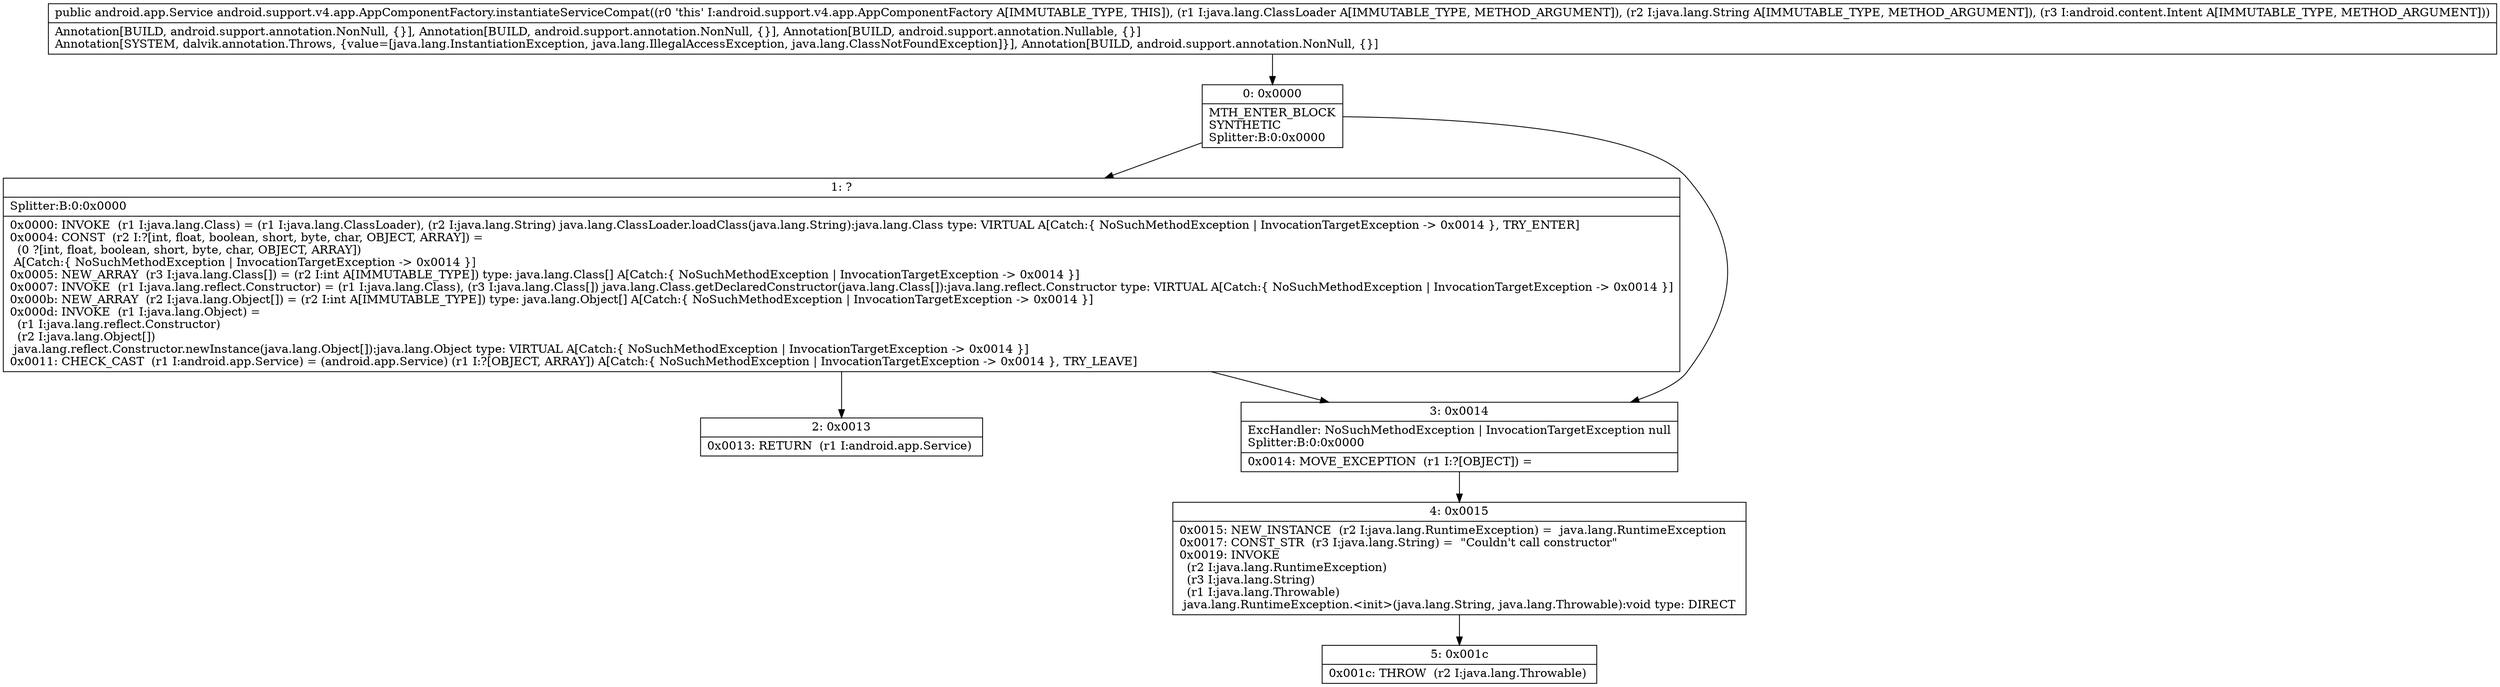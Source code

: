 digraph "CFG forandroid.support.v4.app.AppComponentFactory.instantiateServiceCompat(Ljava\/lang\/ClassLoader;Ljava\/lang\/String;Landroid\/content\/Intent;)Landroid\/app\/Service;" {
Node_0 [shape=record,label="{0\:\ 0x0000|MTH_ENTER_BLOCK\lSYNTHETIC\lSplitter:B:0:0x0000\l}"];
Node_1 [shape=record,label="{1\:\ ?|Splitter:B:0:0x0000\l|0x0000: INVOKE  (r1 I:java.lang.Class) = (r1 I:java.lang.ClassLoader), (r2 I:java.lang.String) java.lang.ClassLoader.loadClass(java.lang.String):java.lang.Class type: VIRTUAL A[Catch:\{ NoSuchMethodException \| InvocationTargetException \-\> 0x0014 \}, TRY_ENTER]\l0x0004: CONST  (r2 I:?[int, float, boolean, short, byte, char, OBJECT, ARRAY]) = \l  (0 ?[int, float, boolean, short, byte, char, OBJECT, ARRAY])\l A[Catch:\{ NoSuchMethodException \| InvocationTargetException \-\> 0x0014 \}]\l0x0005: NEW_ARRAY  (r3 I:java.lang.Class[]) = (r2 I:int A[IMMUTABLE_TYPE]) type: java.lang.Class[] A[Catch:\{ NoSuchMethodException \| InvocationTargetException \-\> 0x0014 \}]\l0x0007: INVOKE  (r1 I:java.lang.reflect.Constructor) = (r1 I:java.lang.Class), (r3 I:java.lang.Class[]) java.lang.Class.getDeclaredConstructor(java.lang.Class[]):java.lang.reflect.Constructor type: VIRTUAL A[Catch:\{ NoSuchMethodException \| InvocationTargetException \-\> 0x0014 \}]\l0x000b: NEW_ARRAY  (r2 I:java.lang.Object[]) = (r2 I:int A[IMMUTABLE_TYPE]) type: java.lang.Object[] A[Catch:\{ NoSuchMethodException \| InvocationTargetException \-\> 0x0014 \}]\l0x000d: INVOKE  (r1 I:java.lang.Object) = \l  (r1 I:java.lang.reflect.Constructor)\l  (r2 I:java.lang.Object[])\l java.lang.reflect.Constructor.newInstance(java.lang.Object[]):java.lang.Object type: VIRTUAL A[Catch:\{ NoSuchMethodException \| InvocationTargetException \-\> 0x0014 \}]\l0x0011: CHECK_CAST  (r1 I:android.app.Service) = (android.app.Service) (r1 I:?[OBJECT, ARRAY]) A[Catch:\{ NoSuchMethodException \| InvocationTargetException \-\> 0x0014 \}, TRY_LEAVE]\l}"];
Node_2 [shape=record,label="{2\:\ 0x0013|0x0013: RETURN  (r1 I:android.app.Service) \l}"];
Node_3 [shape=record,label="{3\:\ 0x0014|ExcHandler: NoSuchMethodException \| InvocationTargetException null\lSplitter:B:0:0x0000\l|0x0014: MOVE_EXCEPTION  (r1 I:?[OBJECT]) =  \l}"];
Node_4 [shape=record,label="{4\:\ 0x0015|0x0015: NEW_INSTANCE  (r2 I:java.lang.RuntimeException) =  java.lang.RuntimeException \l0x0017: CONST_STR  (r3 I:java.lang.String) =  \"Couldn't call constructor\" \l0x0019: INVOKE  \l  (r2 I:java.lang.RuntimeException)\l  (r3 I:java.lang.String)\l  (r1 I:java.lang.Throwable)\l java.lang.RuntimeException.\<init\>(java.lang.String, java.lang.Throwable):void type: DIRECT \l}"];
Node_5 [shape=record,label="{5\:\ 0x001c|0x001c: THROW  (r2 I:java.lang.Throwable) \l}"];
MethodNode[shape=record,label="{public android.app.Service android.support.v4.app.AppComponentFactory.instantiateServiceCompat((r0 'this' I:android.support.v4.app.AppComponentFactory A[IMMUTABLE_TYPE, THIS]), (r1 I:java.lang.ClassLoader A[IMMUTABLE_TYPE, METHOD_ARGUMENT]), (r2 I:java.lang.String A[IMMUTABLE_TYPE, METHOD_ARGUMENT]), (r3 I:android.content.Intent A[IMMUTABLE_TYPE, METHOD_ARGUMENT]))  | Annotation[BUILD, android.support.annotation.NonNull, \{\}], Annotation[BUILD, android.support.annotation.NonNull, \{\}], Annotation[BUILD, android.support.annotation.Nullable, \{\}]\lAnnotation[SYSTEM, dalvik.annotation.Throws, \{value=[java.lang.InstantiationException, java.lang.IllegalAccessException, java.lang.ClassNotFoundException]\}], Annotation[BUILD, android.support.annotation.NonNull, \{\}]\l}"];
MethodNode -> Node_0;
Node_0 -> Node_1;
Node_0 -> Node_3;
Node_1 -> Node_2;
Node_1 -> Node_3;
Node_3 -> Node_4;
Node_4 -> Node_5;
}

